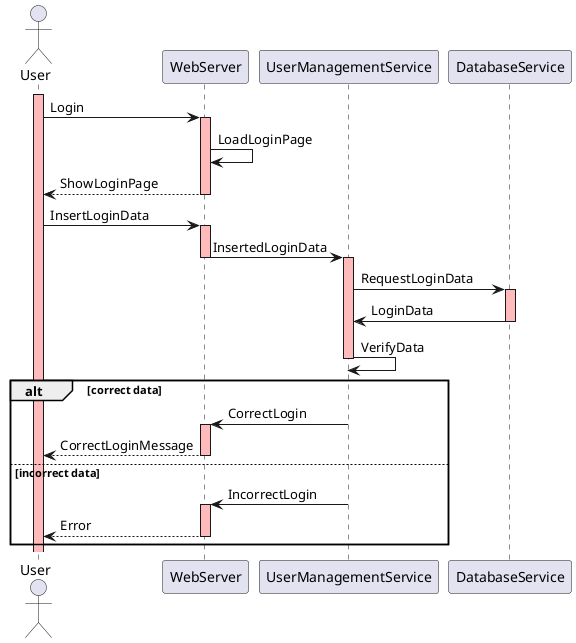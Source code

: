 @startuml

actor User
participant WebServer
participant UserManagementService
participant DatabaseService

activate User #FFBBBB
User -> WebServer: Login
activate WebServer #FFBBBB
WebServer -> WebServer: LoadLoginPage
WebServer --> User: ShowLoginPage
deactivate WebServer
User -> WebServer: InsertLoginData
activate WebServer #FFBBBB
WebServer -> UserManagementService: InsertedLoginData
deactivate WebServer
activate UserManagementService #FFBBBB
UserManagementService -> DatabaseService: RequestLoginData
activate DatabaseService #FFBBBB
DatabaseService -> UserManagementService: LoginData
deactivate DatabaseService
UserManagementService -> UserManagementService: VerifyData
deactivate UserManagementService

alt correct data
  UserManagementService -> WebServer: CorrectLogin
  activate WebServer #FFBBBB
  WebServer --> User: CorrectLoginMessage
  deactivate WebServer
else incorrect data
  UserManagementService -> WebServer: IncorrectLogin
  activate WebServer #FFBBBB
  WebServer --> User: Error
  deactivate WebServer
end

@enduml
